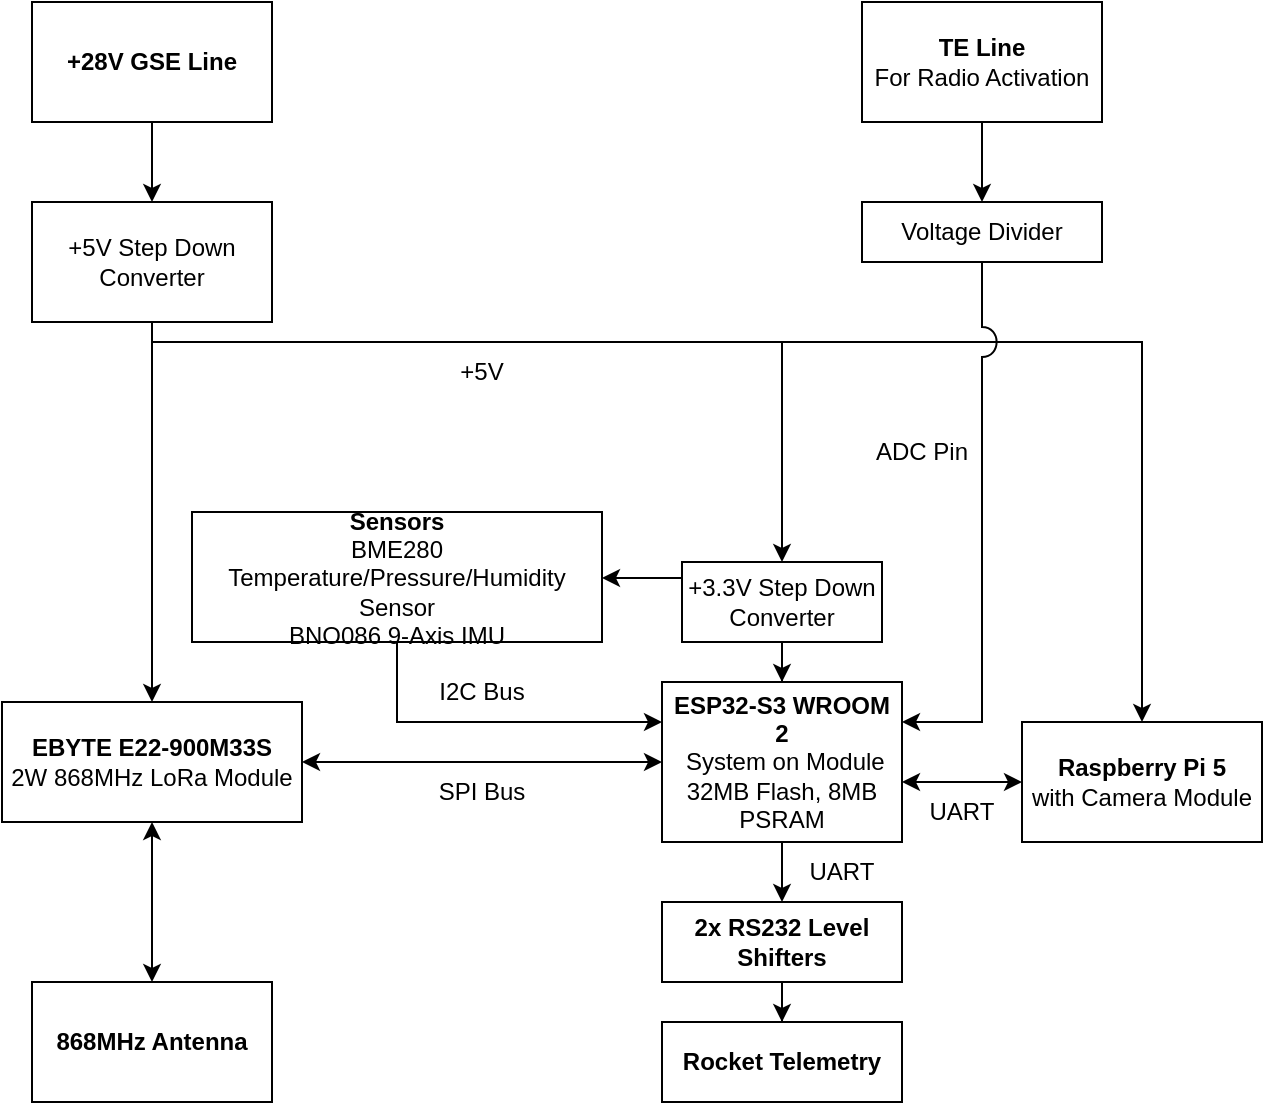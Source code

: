 <mxfile version="25.0.1">
  <diagram name="Page-1" id="Wa052aFKa9Bia7kXxzfk">
    <mxGraphModel dx="2074" dy="1142" grid="1" gridSize="10" guides="1" tooltips="1" connect="1" arrows="1" fold="1" page="1" pageScale="1" pageWidth="850" pageHeight="1100" math="0" shadow="0">
      <root>
        <mxCell id="0" />
        <mxCell id="1" parent="0" />
        <mxCell id="v-_W1gMNBMWAKdvKEkjo-3" value="" style="edgeStyle=orthogonalEdgeStyle;rounded=0;orthogonalLoop=1;jettySize=auto;html=1;" parent="1" source="oByA1WbZYRaLfuXk5zpP-2" target="oByA1WbZYRaLfuXk5zpP-5" edge="1">
          <mxGeometry relative="1" as="geometry" />
        </mxCell>
        <mxCell id="oByA1WbZYRaLfuXk5zpP-2" value="&lt;div&gt;&lt;b&gt;+28V GSE Line&lt;/b&gt;&lt;/div&gt;" style="rounded=0;whiteSpace=wrap;html=1;" parent="1" vertex="1">
          <mxGeometry x="15" width="120" height="60" as="geometry" />
        </mxCell>
        <mxCell id="lwoqXdrOreYqvJ2Ye-41-3" style="edgeStyle=orthogonalEdgeStyle;rounded=0;orthogonalLoop=1;jettySize=auto;html=1;entryX=0.5;entryY=0;entryDx=0;entryDy=0;" parent="1" source="oByA1WbZYRaLfuXk5zpP-5" target="lwoqXdrOreYqvJ2Ye-41-2" edge="1">
          <mxGeometry relative="1" as="geometry">
            <Array as="points">
              <mxPoint x="75" y="170" />
              <mxPoint x="570" y="170" />
            </Array>
          </mxGeometry>
        </mxCell>
        <mxCell id="lwoqXdrOreYqvJ2Ye-41-7" style="edgeStyle=orthogonalEdgeStyle;rounded=0;orthogonalLoop=1;jettySize=auto;html=1;entryX=0.5;entryY=0;entryDx=0;entryDy=0;" parent="1" source="oByA1WbZYRaLfuXk5zpP-5" target="oByA1WbZYRaLfuXk5zpP-10" edge="1">
          <mxGeometry relative="1" as="geometry">
            <Array as="points">
              <mxPoint x="75" y="180" />
              <mxPoint x="75" y="180" />
            </Array>
          </mxGeometry>
        </mxCell>
        <mxCell id="oByA1WbZYRaLfuXk5zpP-5" value="&lt;div&gt;+5V Step Down Converter&lt;/div&gt;" style="rounded=0;whiteSpace=wrap;html=1;" parent="1" vertex="1">
          <mxGeometry x="15" y="100" width="120" height="60" as="geometry" />
        </mxCell>
        <mxCell id="oByA1WbZYRaLfuXk5zpP-10" value="&lt;div&gt;&lt;b&gt;EBYTE &lt;/b&gt;&lt;strong&gt;E22-900M33S&lt;/strong&gt;&lt;/div&gt;&lt;div&gt;2W 868MHz LoRa Module&lt;b&gt;&lt;br&gt;&lt;/b&gt;&lt;/div&gt;" style="rounded=0;whiteSpace=wrap;html=1;" parent="1" vertex="1">
          <mxGeometry y="350" width="150" height="60" as="geometry" />
        </mxCell>
        <mxCell id="lwoqXdrOreYqvJ2Ye-41-25" value="" style="edgeStyle=orthogonalEdgeStyle;rounded=0;orthogonalLoop=1;jettySize=auto;html=1;" parent="1" source="oByA1WbZYRaLfuXk5zpP-11" target="lwoqXdrOreYqvJ2Ye-41-24" edge="1">
          <mxGeometry relative="1" as="geometry" />
        </mxCell>
        <mxCell id="oByA1WbZYRaLfuXk5zpP-11" value="&lt;div&gt;ESP32-S3 WROOM 2&lt;br&gt;&lt;/div&gt;&lt;div&gt;&amp;nbsp;&lt;span style=&quot;font-weight: normal;&quot;&gt;System on Module&lt;/span&gt;&lt;/div&gt;&lt;div&gt;&lt;span style=&quot;font-weight: normal;&quot;&gt;32MB Flash, 8MB PSRAM&lt;/span&gt;&lt;br&gt;&lt;/div&gt;" style="rounded=0;whiteSpace=wrap;html=1;fontStyle=1" parent="1" vertex="1">
          <mxGeometry x="330" y="340" width="120" height="80" as="geometry" />
        </mxCell>
        <mxCell id="oByA1WbZYRaLfuXk5zpP-16" value="&lt;div&gt;&lt;b&gt;868MHz Antenna&lt;/b&gt;&lt;/div&gt;" style="rounded=0;whiteSpace=wrap;html=1;" parent="1" vertex="1">
          <mxGeometry x="15" y="490" width="120" height="60" as="geometry" />
        </mxCell>
        <mxCell id="oByA1WbZYRaLfuXk5zpP-21" value="" style="endArrow=classic;startArrow=classic;html=1;rounded=0;entryX=0.5;entryY=1;entryDx=0;entryDy=0;exitX=0.5;exitY=0;exitDx=0;exitDy=0;" parent="1" source="oByA1WbZYRaLfuXk5zpP-16" target="oByA1WbZYRaLfuXk5zpP-10" edge="1">
          <mxGeometry width="50" height="50" relative="1" as="geometry">
            <mxPoint x="200" y="480" as="sourcePoint" />
            <mxPoint x="250" y="430" as="targetPoint" />
          </mxGeometry>
        </mxCell>
        <mxCell id="oByA1WbZYRaLfuXk5zpP-23" value="SPI Bus" style="text;html=1;align=center;verticalAlign=middle;whiteSpace=wrap;rounded=0;" parent="1" vertex="1">
          <mxGeometry x="210" y="380" width="60" height="30" as="geometry" />
        </mxCell>
        <mxCell id="H0pCm_QsT9bV7-cQjPzx-4" value="" style="endArrow=classic;startArrow=classic;html=1;rounded=0;entryX=0;entryY=0.5;entryDx=0;entryDy=0;" parent="1" target="oByA1WbZYRaLfuXk5zpP-11" edge="1">
          <mxGeometry width="50" height="50" relative="1" as="geometry">
            <mxPoint x="150" y="380" as="sourcePoint" />
            <mxPoint x="200" y="330" as="targetPoint" />
          </mxGeometry>
        </mxCell>
        <mxCell id="lwoqXdrOreYqvJ2Ye-41-13" style="edgeStyle=orthogonalEdgeStyle;rounded=0;orthogonalLoop=1;jettySize=auto;html=1;entryX=0;entryY=0.25;entryDx=0;entryDy=0;" parent="1" source="H0pCm_QsT9bV7-cQjPzx-5" target="oByA1WbZYRaLfuXk5zpP-11" edge="1">
          <mxGeometry relative="1" as="geometry">
            <Array as="points">
              <mxPoint x="198" y="360" />
            </Array>
          </mxGeometry>
        </mxCell>
        <mxCell id="H0pCm_QsT9bV7-cQjPzx-5" value="&lt;div&gt;&lt;b&gt;Sensors&lt;/b&gt;&lt;/div&gt;&lt;div&gt;BME280 Temperature/Pressure/Humidity Sensor&lt;/div&gt;&lt;div&gt;BNO086 9-Axis IMU&lt;br&gt;&lt;/div&gt;" style="rounded=0;whiteSpace=wrap;html=1;" parent="1" vertex="1">
          <mxGeometry x="95" y="255" width="205" height="65" as="geometry" />
        </mxCell>
        <mxCell id="H0pCm_QsT9bV7-cQjPzx-9" value="I2C Bus" style="text;html=1;align=center;verticalAlign=middle;whiteSpace=wrap;rounded=0;" parent="1" vertex="1">
          <mxGeometry x="210" y="330" width="60" height="30" as="geometry" />
        </mxCell>
        <mxCell id="lwoqXdrOreYqvJ2Ye-41-5" value="" style="edgeStyle=orthogonalEdgeStyle;rounded=0;orthogonalLoop=1;jettySize=auto;html=1;" parent="1" source="H0pCm_QsT9bV7-cQjPzx-11" target="oByA1WbZYRaLfuXk5zpP-11" edge="1">
          <mxGeometry relative="1" as="geometry" />
        </mxCell>
        <mxCell id="lwoqXdrOreYqvJ2Ye-41-23" value="" style="edgeStyle=orthogonalEdgeStyle;rounded=0;orthogonalLoop=1;jettySize=auto;html=1;" parent="1" source="H0pCm_QsT9bV7-cQjPzx-11" target="H0pCm_QsT9bV7-cQjPzx-5" edge="1">
          <mxGeometry relative="1" as="geometry">
            <Array as="points">
              <mxPoint x="320" y="288" />
              <mxPoint x="320" y="288" />
            </Array>
          </mxGeometry>
        </mxCell>
        <mxCell id="H0pCm_QsT9bV7-cQjPzx-11" value="+3.3V Step Down Converter" style="rounded=0;whiteSpace=wrap;html=1;" parent="1" vertex="1">
          <mxGeometry x="340" y="280" width="100" height="40" as="geometry" />
        </mxCell>
        <mxCell id="lwoqXdrOreYqvJ2Ye-41-2" value="&lt;div&gt;&lt;b&gt;Raspberry Pi 5&lt;/b&gt;&lt;/div&gt;&lt;div&gt;with Camera Module&lt;br&gt;&lt;/div&gt;" style="rounded=0;whiteSpace=wrap;html=1;" parent="1" vertex="1">
          <mxGeometry x="510" y="360" width="120" height="60" as="geometry" />
        </mxCell>
        <mxCell id="lwoqXdrOreYqvJ2Ye-41-6" value="" style="endArrow=classic;startArrow=classic;html=1;rounded=0;entryX=0;entryY=0.5;entryDx=0;entryDy=0;exitX=0;exitY=0;exitDx=0;exitDy=0;" parent="1" source="lwoqXdrOreYqvJ2Ye-41-26" target="lwoqXdrOreYqvJ2Ye-41-2" edge="1">
          <mxGeometry width="50" height="50" relative="1" as="geometry">
            <mxPoint x="450" y="380" as="sourcePoint" />
            <mxPoint x="500" y="330" as="targetPoint" />
          </mxGeometry>
        </mxCell>
        <mxCell id="lwoqXdrOreYqvJ2Ye-41-20" value="" style="endArrow=classic;html=1;rounded=0;entryX=0.5;entryY=0;entryDx=0;entryDy=0;" parent="1" target="H0pCm_QsT9bV7-cQjPzx-11" edge="1">
          <mxGeometry width="50" height="50" relative="1" as="geometry">
            <mxPoint x="390" y="170" as="sourcePoint" />
            <mxPoint x="420" y="200" as="targetPoint" />
          </mxGeometry>
        </mxCell>
        <mxCell id="lwoqXdrOreYqvJ2Ye-41-21" value="UART" style="text;strokeColor=none;align=center;fillColor=none;html=1;verticalAlign=middle;whiteSpace=wrap;rounded=0;" parent="1" vertex="1">
          <mxGeometry x="390" y="420" width="60" height="30" as="geometry" />
        </mxCell>
        <mxCell id="lwoqXdrOreYqvJ2Ye-41-28" value="" style="edgeStyle=orthogonalEdgeStyle;rounded=0;orthogonalLoop=1;jettySize=auto;html=1;" parent="1" source="lwoqXdrOreYqvJ2Ye-41-24" target="lwoqXdrOreYqvJ2Ye-41-27" edge="1">
          <mxGeometry relative="1" as="geometry" />
        </mxCell>
        <mxCell id="lwoqXdrOreYqvJ2Ye-41-24" value="&lt;div&gt;&lt;b&gt;2x RS232 Level Shifters&lt;/b&gt;&lt;/div&gt;" style="rounded=0;whiteSpace=wrap;html=1;" parent="1" vertex="1">
          <mxGeometry x="330" y="450" width="120" height="40" as="geometry" />
        </mxCell>
        <mxCell id="lwoqXdrOreYqvJ2Ye-41-26" value="UART" style="text;strokeColor=none;align=center;fillColor=none;html=1;verticalAlign=middle;whiteSpace=wrap;rounded=0;" parent="1" vertex="1">
          <mxGeometry x="450" y="390" width="60" height="30" as="geometry" />
        </mxCell>
        <mxCell id="lwoqXdrOreYqvJ2Ye-41-27" value="&lt;b&gt;Rocket Telemetry&lt;/b&gt;" style="rounded=0;whiteSpace=wrap;html=1;" parent="1" vertex="1">
          <mxGeometry x="330" y="510" width="120" height="40" as="geometry" />
        </mxCell>
        <mxCell id="lwoqXdrOreYqvJ2Ye-41-32" value="" style="edgeStyle=orthogonalEdgeStyle;rounded=0;orthogonalLoop=1;jettySize=auto;html=1;" parent="1" source="lwoqXdrOreYqvJ2Ye-41-29" target="lwoqXdrOreYqvJ2Ye-41-31" edge="1">
          <mxGeometry relative="1" as="geometry" />
        </mxCell>
        <mxCell id="lwoqXdrOreYqvJ2Ye-41-29" value="&lt;div&gt;&lt;b&gt;TE Line&lt;/b&gt;&lt;/div&gt;&lt;div&gt;For Radio Activation&lt;b&gt;&lt;br&gt;&lt;/b&gt;&lt;/div&gt;" style="rounded=0;whiteSpace=wrap;html=1;" parent="1" vertex="1">
          <mxGeometry x="430" width="120" height="60" as="geometry" />
        </mxCell>
        <mxCell id="lwoqXdrOreYqvJ2Ye-41-35" style="edgeStyle=orthogonalEdgeStyle;rounded=0;orthogonalLoop=1;jettySize=auto;html=1;entryX=1;entryY=0.25;entryDx=0;entryDy=0;jumpStyle=arc;jumpSize=15;" parent="1" source="lwoqXdrOreYqvJ2Ye-41-31" target="oByA1WbZYRaLfuXk5zpP-11" edge="1">
          <mxGeometry relative="1" as="geometry" />
        </mxCell>
        <mxCell id="lwoqXdrOreYqvJ2Ye-41-31" value="Voltage Divider" style="rounded=0;whiteSpace=wrap;html=1;" parent="1" vertex="1">
          <mxGeometry x="430" y="100" width="120" height="30" as="geometry" />
        </mxCell>
        <mxCell id="lwoqXdrOreYqvJ2Ye-41-37" value="+5V" style="text;strokeColor=none;align=center;fillColor=none;html=1;verticalAlign=middle;whiteSpace=wrap;rounded=0;" parent="1" vertex="1">
          <mxGeometry x="210" y="170" width="60" height="30" as="geometry" />
        </mxCell>
        <mxCell id="u02Txuy_N0Pt8Rfw8Mgj-3" value="ADC Pin" style="text;html=1;align=center;verticalAlign=middle;whiteSpace=wrap;rounded=0;" vertex="1" parent="1">
          <mxGeometry x="430" y="210" width="60" height="30" as="geometry" />
        </mxCell>
      </root>
    </mxGraphModel>
  </diagram>
</mxfile>
